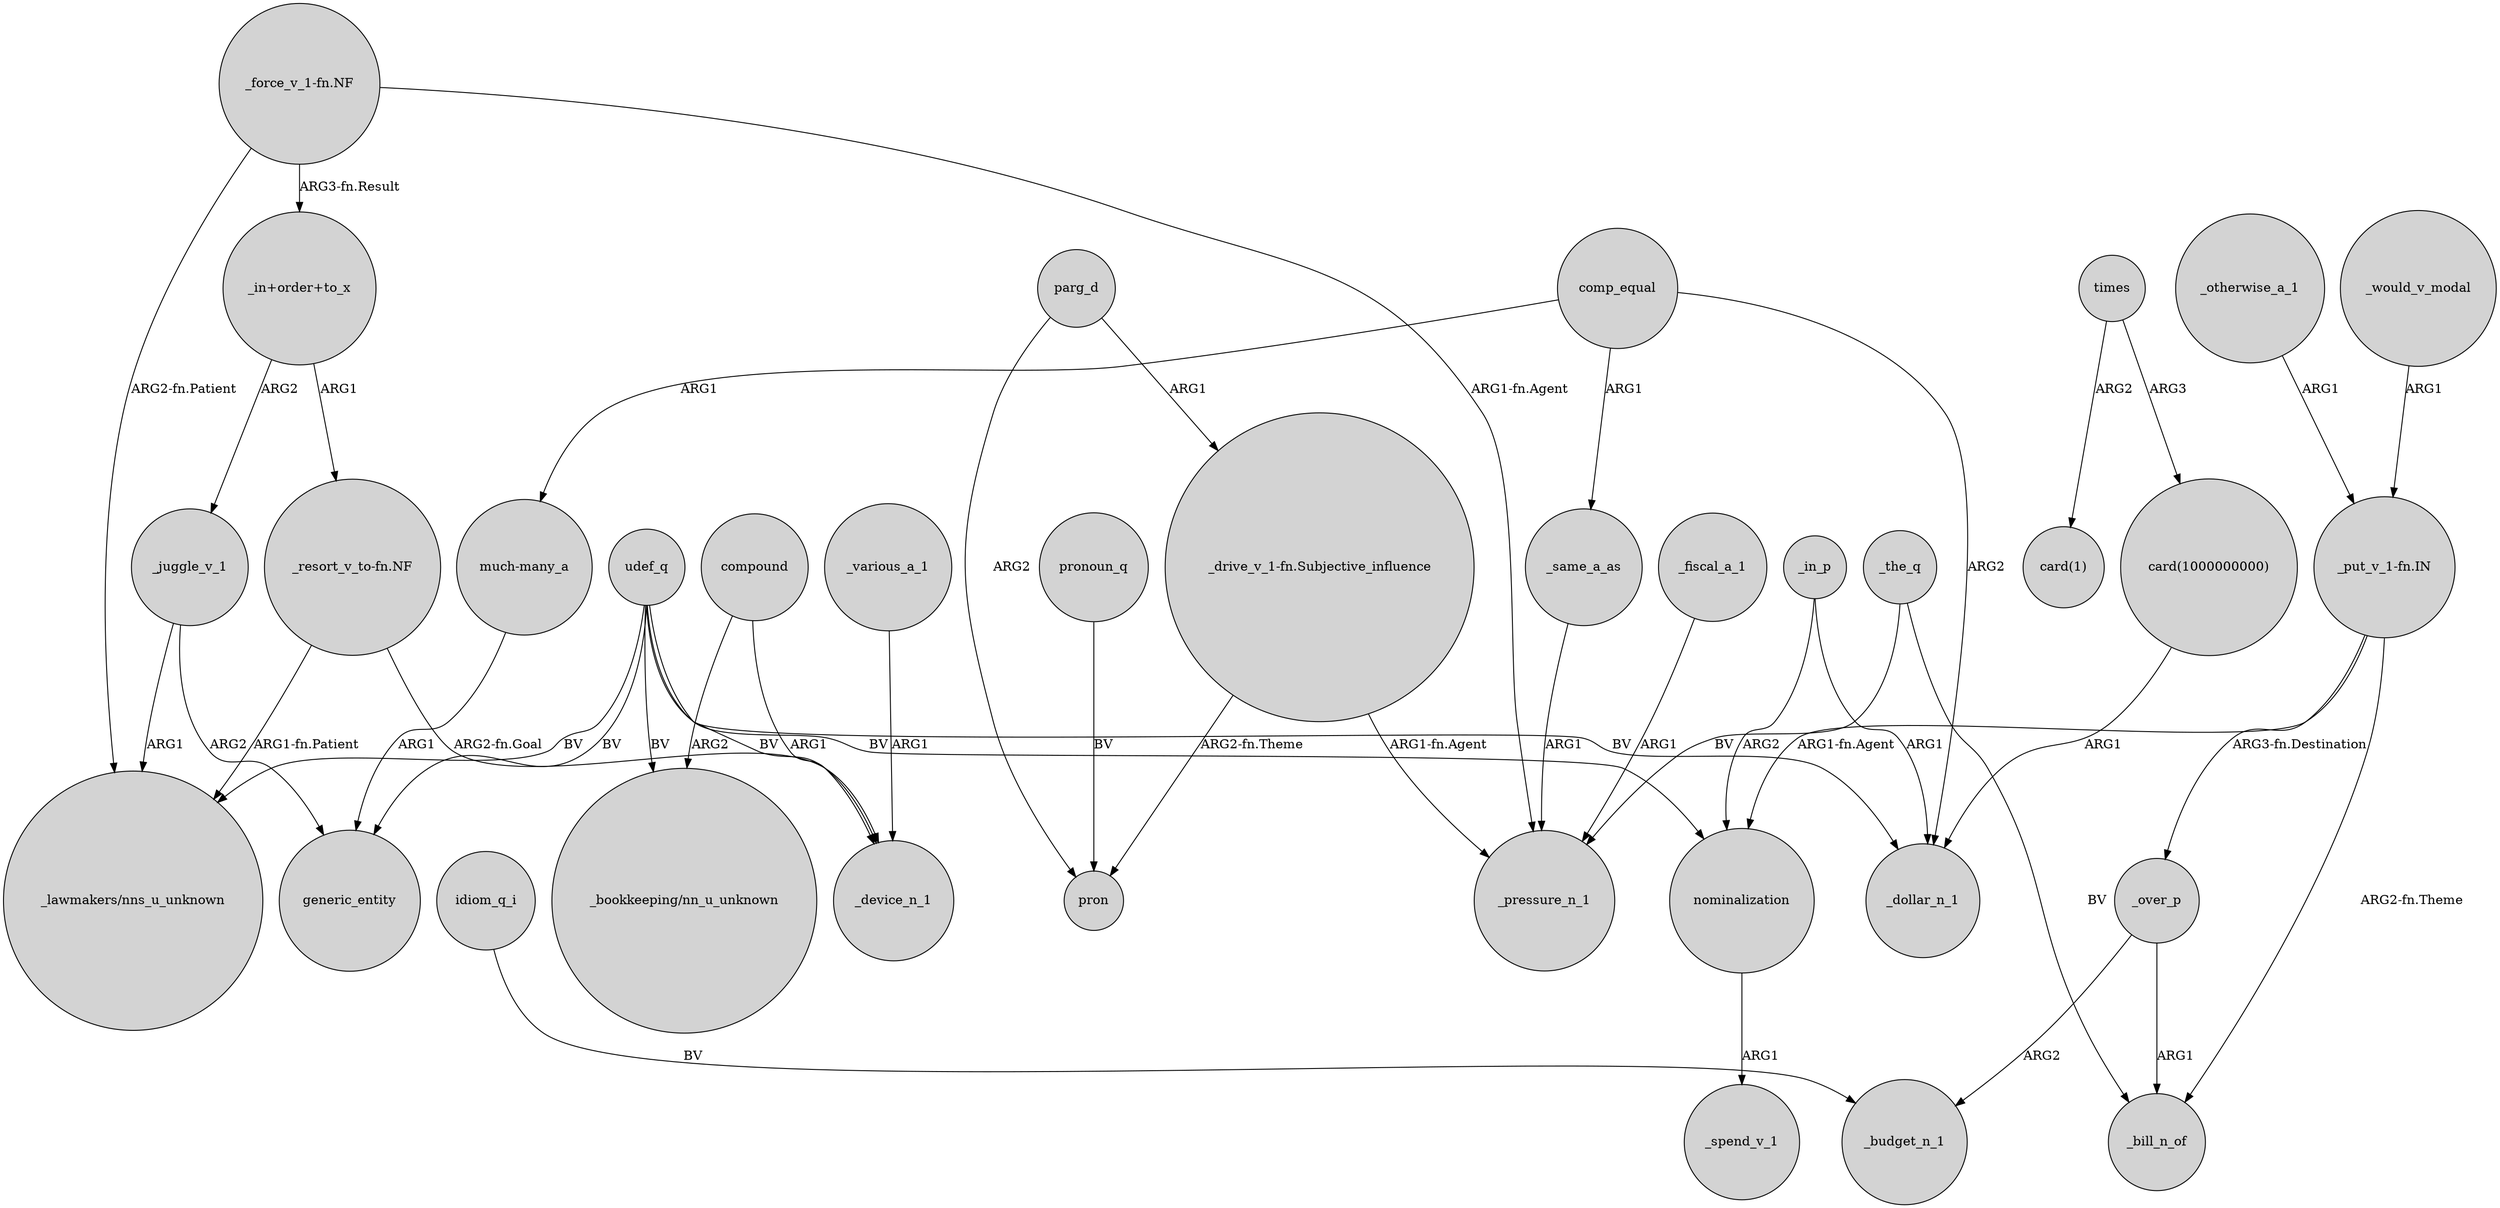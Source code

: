 digraph {
	node [shape=circle style=filled]
	_the_q -> _bill_n_of [label=BV]
	"_drive_v_1-fn.Subjective_influence" -> pron [label="ARG2-fn.Theme"]
	"_force_v_1-fn.NF" -> "_lawmakers/nns_u_unknown" [label="ARG2-fn.Patient"]
	"_resort_v_to-fn.NF" -> _device_n_1 [label="ARG2-fn.Goal"]
	udef_q -> generic_entity [label=BV]
	_over_p -> _budget_n_1 [label=ARG2]
	nominalization -> _spend_v_1 [label=ARG1]
	_juggle_v_1 -> generic_entity [label=ARG2]
	"much-many_a" -> generic_entity [label=ARG1]
	"_drive_v_1-fn.Subjective_influence" -> _pressure_n_1 [label="ARG1-fn.Agent"]
	"_resort_v_to-fn.NF" -> "_lawmakers/nns_u_unknown" [label="ARG1-fn.Patient"]
	compound -> "_bookkeeping/nn_u_unknown" [label=ARG2]
	udef_q -> "_lawmakers/nns_u_unknown" [label=BV]
	_would_v_modal -> "_put_v_1-fn.IN" [label=ARG1]
	"_in+order+to_x" -> _juggle_v_1 [label=ARG2]
	_otherwise_a_1 -> "_put_v_1-fn.IN" [label=ARG1]
	udef_q -> "_bookkeeping/nn_u_unknown" [label=BV]
	comp_equal -> "much-many_a" [label=ARG1]
	_the_q -> _pressure_n_1 [label=BV]
	comp_equal -> _dollar_n_1 [label=ARG2]
	parg_d -> pron [label=ARG2]
	times -> "card(1000000000)" [label=ARG3]
	"_put_v_1-fn.IN" -> _over_p [label="ARG3-fn.Destination"]
	pronoun_q -> pron [label=BV]
	"_force_v_1-fn.NF" -> "_in+order+to_x" [label="ARG3-fn.Result"]
	comp_equal -> _same_a_as [label=ARG1]
	"_force_v_1-fn.NF" -> _pressure_n_1 [label="ARG1-fn.Agent"]
	parg_d -> "_drive_v_1-fn.Subjective_influence" [label=ARG1]
	times -> "card(1)" [label=ARG2]
	_over_p -> _bill_n_of [label=ARG1]
	udef_q -> nominalization [label=BV]
	_same_a_as -> _pressure_n_1 [label=ARG1]
	"_put_v_1-fn.IN" -> nominalization [label="ARG1-fn.Agent"]
	_in_p -> _dollar_n_1 [label=ARG1]
	_juggle_v_1 -> "_lawmakers/nns_u_unknown" [label=ARG1]
	compound -> _device_n_1 [label=ARG1]
	_various_a_1 -> _device_n_1 [label=ARG1]
	udef_q -> _device_n_1 [label=BV]
	"card(1000000000)" -> _dollar_n_1 [label=ARG1]
	_in_p -> nominalization [label=ARG2]
	"_put_v_1-fn.IN" -> _bill_n_of [label="ARG2-fn.Theme"]
	_fiscal_a_1 -> _pressure_n_1 [label=ARG1]
	idiom_q_i -> _budget_n_1 [label=BV]
	udef_q -> _dollar_n_1 [label=BV]
	"_in+order+to_x" -> "_resort_v_to-fn.NF" [label=ARG1]
}
